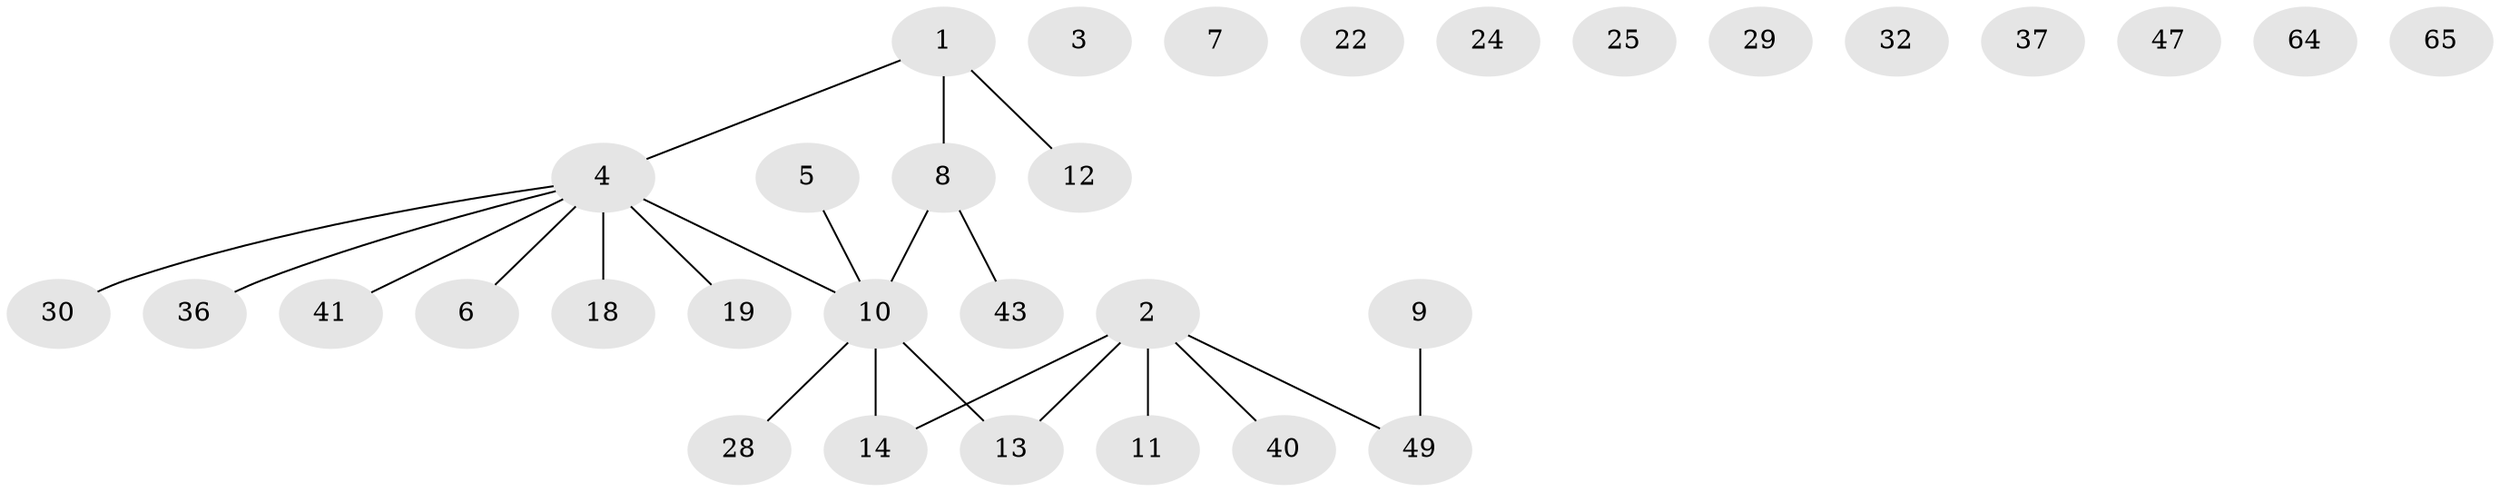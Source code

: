// original degree distribution, {2: 0.3333333333333333, 1: 0.2727272727272727, 0: 0.15151515151515152, 5: 0.015151515151515152, 4: 0.10606060606060606, 3: 0.10606060606060606, 6: 0.015151515151515152}
// Generated by graph-tools (version 1.1) at 2025/16/03/04/25 18:16:33]
// undirected, 32 vertices, 22 edges
graph export_dot {
graph [start="1"]
  node [color=gray90,style=filled];
  1 [super="+38+17"];
  2 [super="+59"];
  3;
  4 [super="+57+66+55+31+39"];
  5 [super="+16"];
  6;
  7;
  8 [super="+27+35"];
  9 [super="+20"];
  10 [super="+21+46+23+33"];
  11 [super="+15+26"];
  12;
  13 [super="+44"];
  14 [super="+34"];
  18;
  19 [super="+61"];
  22 [super="+45"];
  24;
  25;
  28 [super="+42"];
  29;
  30;
  32;
  36;
  37;
  40;
  41;
  43;
  47;
  49;
  64;
  65;
  1 -- 8;
  1 -- 4;
  1 -- 12;
  2 -- 49;
  2 -- 40;
  2 -- 14;
  2 -- 11;
  2 -- 13;
  4 -- 18 [weight=2];
  4 -- 36;
  4 -- 30;
  4 -- 19 [weight=2];
  4 -- 6;
  4 -- 41;
  4 -- 10;
  5 -- 10;
  8 -- 43;
  8 -- 10;
  9 -- 49;
  10 -- 13;
  10 -- 14;
  10 -- 28;
}
